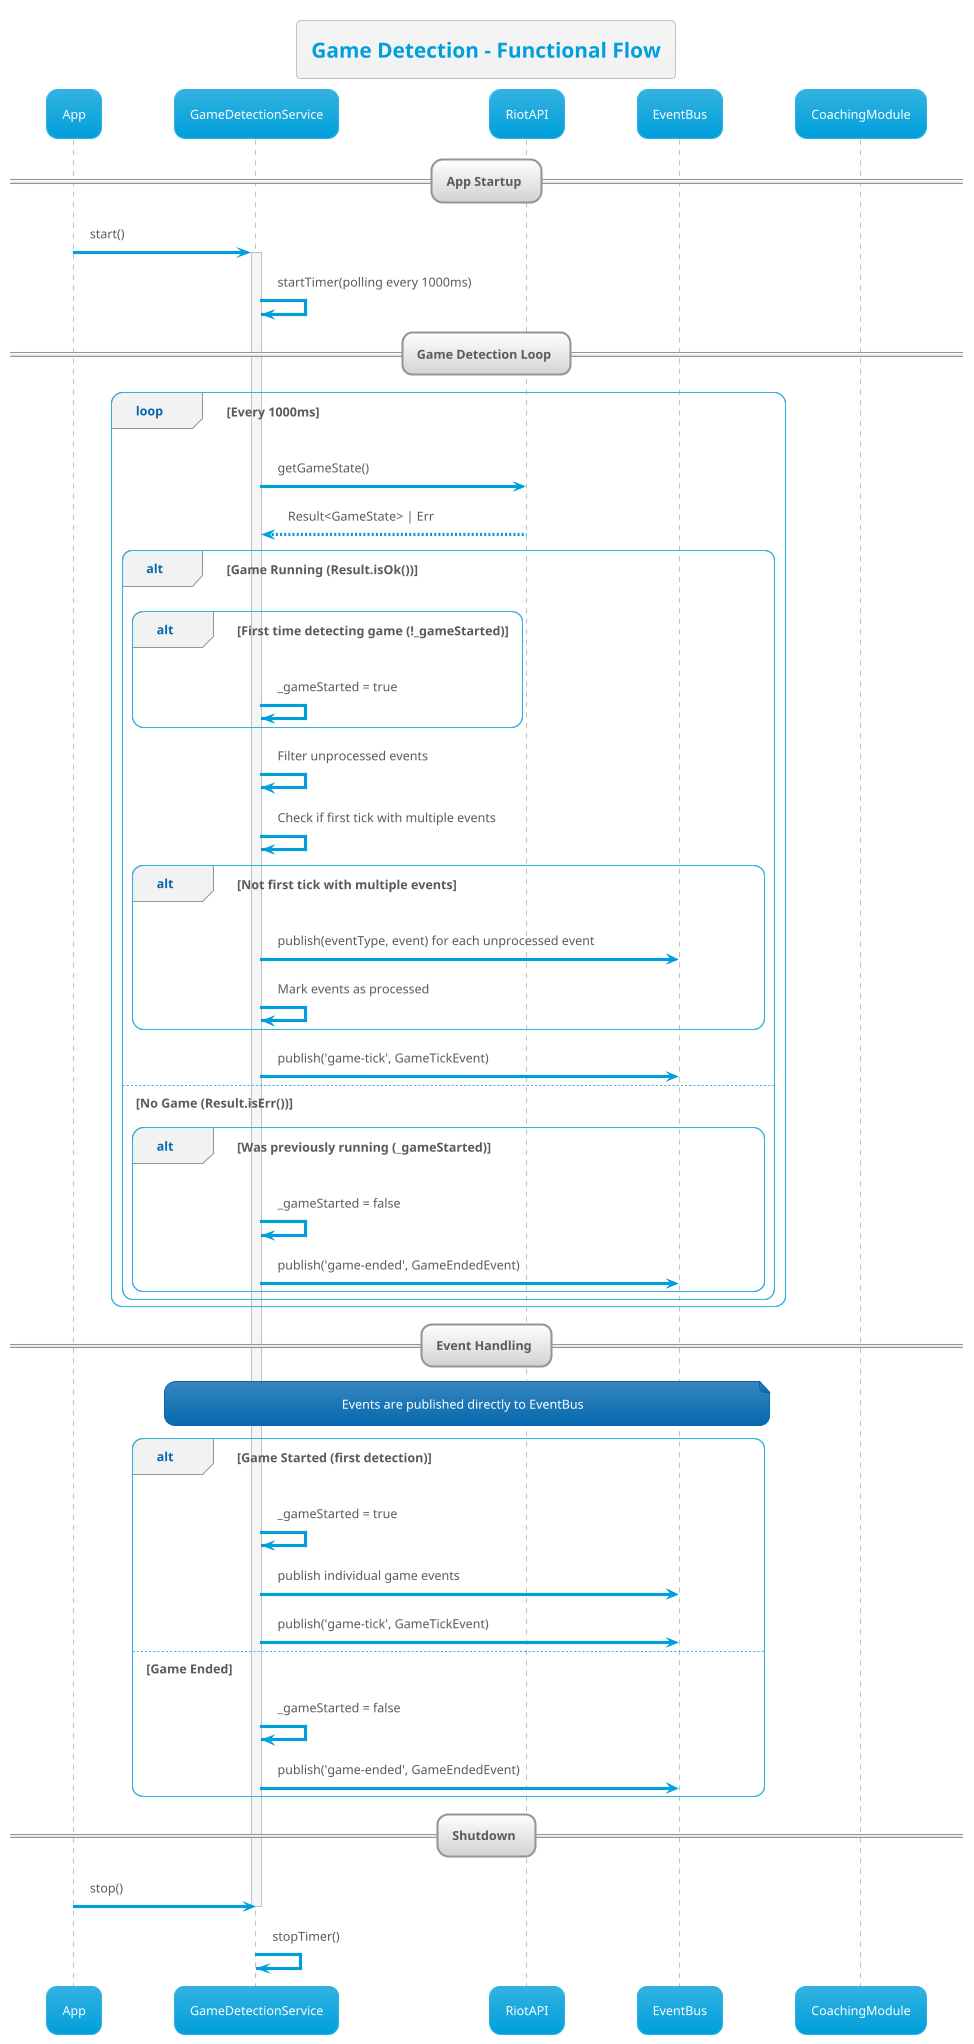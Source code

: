 @startuml Game Detection
!theme bluegray

title Game Detection - Functional Flow

participant "App" as App
participant "GameDetectionService" as GDS
participant "RiotAPI" as API
participant "EventBus" as EB
participant "CoachingModule" as CM

== App Startup ==
App -> GDS: start()
activate GDS
GDS -> GDS: startTimer(polling every 1000ms)

== Game Detection Loop ==
loop Every 1000ms
    GDS -> API: getGameState()
    API --> GDS: Result<GameState> | Err

    alt Game Running (Result.isOk())
        alt First time detecting game (!_gameStarted)
            GDS -> GDS: _gameStarted = true
        end

        GDS -> GDS: Filter unprocessed events
        GDS -> GDS: Check if first tick with multiple events

        alt Not first tick with multiple events
            GDS -> EB: publish(eventType, event) for each unprocessed event
            GDS -> GDS: Mark events as processed
        end

        GDS -> EB: publish('game-tick', GameTickEvent)

    else No Game (Result.isErr())
        alt Was previously running (_gameStarted)
            GDS -> GDS: _gameStarted = false
            GDS -> EB: publish('game-ended', GameEndedEvent)
        end
    end
end

== Event Handling ==
note over GDS, EB : Events are published directly to EventBus

alt Game Started (first detection)
    GDS -> GDS: _gameStarted = true
    GDS -> EB: publish individual game events
    GDS -> EB: publish('game-tick', GameTickEvent)
else Game Ended
    GDS -> GDS: _gameStarted = false
    GDS -> EB: publish('game-ended', GameEndedEvent)
end

== Shutdown ==
App -> GDS: stop()
deactivate GDS
GDS -> GDS: stopTimer()


@enduml